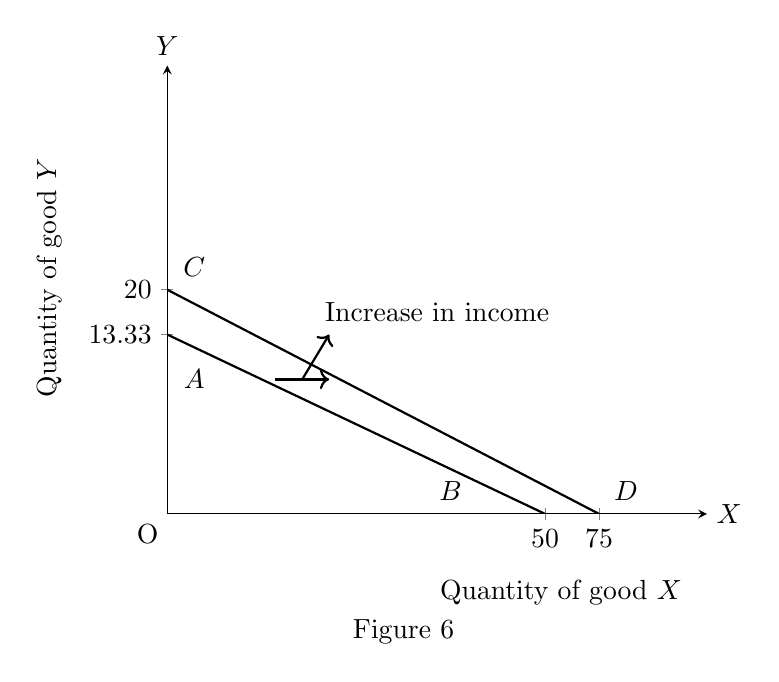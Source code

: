 \begin{tikzpicture}
    \begin{axis}[
            axis x line = middle,
            axis y line = middle,
            xmin=0, xmax=10,
            xlabel style=right,
            xlabel=$ X $,
            xtick={7,8},
            xticklabels={50,75},
            ymin=0, ymax=10,
            ylabel style=above,
            ylabel=$ Y $,
            ytick={4,5},
            yticklabels={13.33,20}
        ]
        \addplot [thick,black]coordinates {(0,4)(7,0)};
        \addplot [thick,black]coordinates {(0,5)(8,0)};
        \addplot [thick,black,->]coordinates {(2.5,3)(3,4)};
        \addplot [thick,black,->]coordinates {(2,3)(3,3)};
        \node at (axis cs:5,4.5) {Increase in income};
        \node at (axis cs:0.5,3) {$ A $};
        \node at (axis cs:5.25,0.5) {$ B $};
        \node at (axis cs:0.5,5.5) {$ C $};
        \node at (axis cs:8.5,0.5) {$ D $};
    \end{axis}
    \draw(5,-1) node {Quantity of good $ X $};
    \draw(3,-1.5) node {Figure 6};
    \draw(-1.5,3) node[rotate=90] {Quantity of good $ Y $};
    \draw(-.25,-.25) node {O};
\end{tikzpicture}
